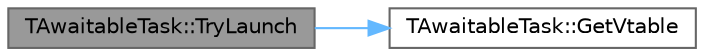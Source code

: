 digraph "TAwaitableTask::TryLaunch"
{
 // INTERACTIVE_SVG=YES
 // LATEX_PDF_SIZE
  bgcolor="transparent";
  edge [fontname=Helvetica,fontsize=10,labelfontname=Helvetica,labelfontsize=10];
  node [fontname=Helvetica,fontsize=10,shape=box,height=0.2,width=0.4];
  rankdir="LR";
  Node1 [id="Node000001",label="TAwaitableTask::TryLaunch",height=0.2,width=0.4,color="gray40", fillcolor="grey60", style="filled", fontcolor="black",tooltip=" "];
  Node1 -> Node2 [id="edge1_Node000001_Node000002",color="steelblue1",style="solid",tooltip=" "];
  Node2 [id="Node000002",label="TAwaitableTask::GetVtable",height=0.2,width=0.4,color="grey40", fillcolor="white", style="filled",URL="$d2/dd0/classTAwaitableTask.html#ac27e3f14220b803c15a858fc62b05bc8",tooltip=" "];
}
